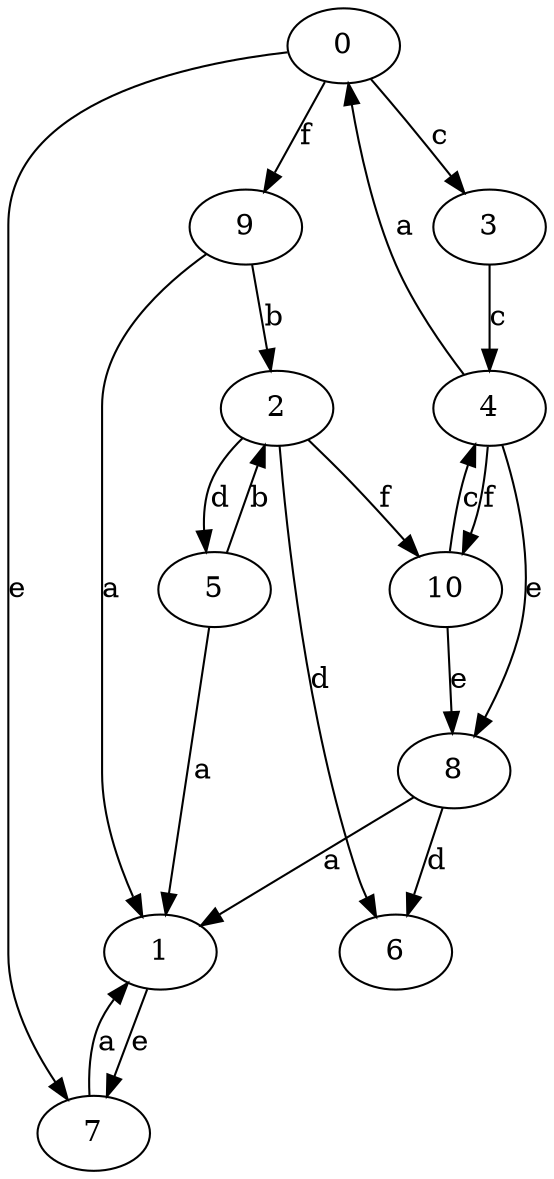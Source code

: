 strict digraph  {
0;
1;
2;
3;
4;
5;
6;
7;
8;
9;
10;
0 -> 3  [label=c];
0 -> 7  [label=e];
0 -> 9  [label=f];
1 -> 7  [label=e];
2 -> 5  [label=d];
2 -> 6  [label=d];
2 -> 10  [label=f];
3 -> 4  [label=c];
4 -> 0  [label=a];
4 -> 8  [label=e];
4 -> 10  [label=f];
5 -> 1  [label=a];
5 -> 2  [label=b];
7 -> 1  [label=a];
8 -> 1  [label=a];
8 -> 6  [label=d];
9 -> 1  [label=a];
9 -> 2  [label=b];
10 -> 4  [label=c];
10 -> 8  [label=e];
}
